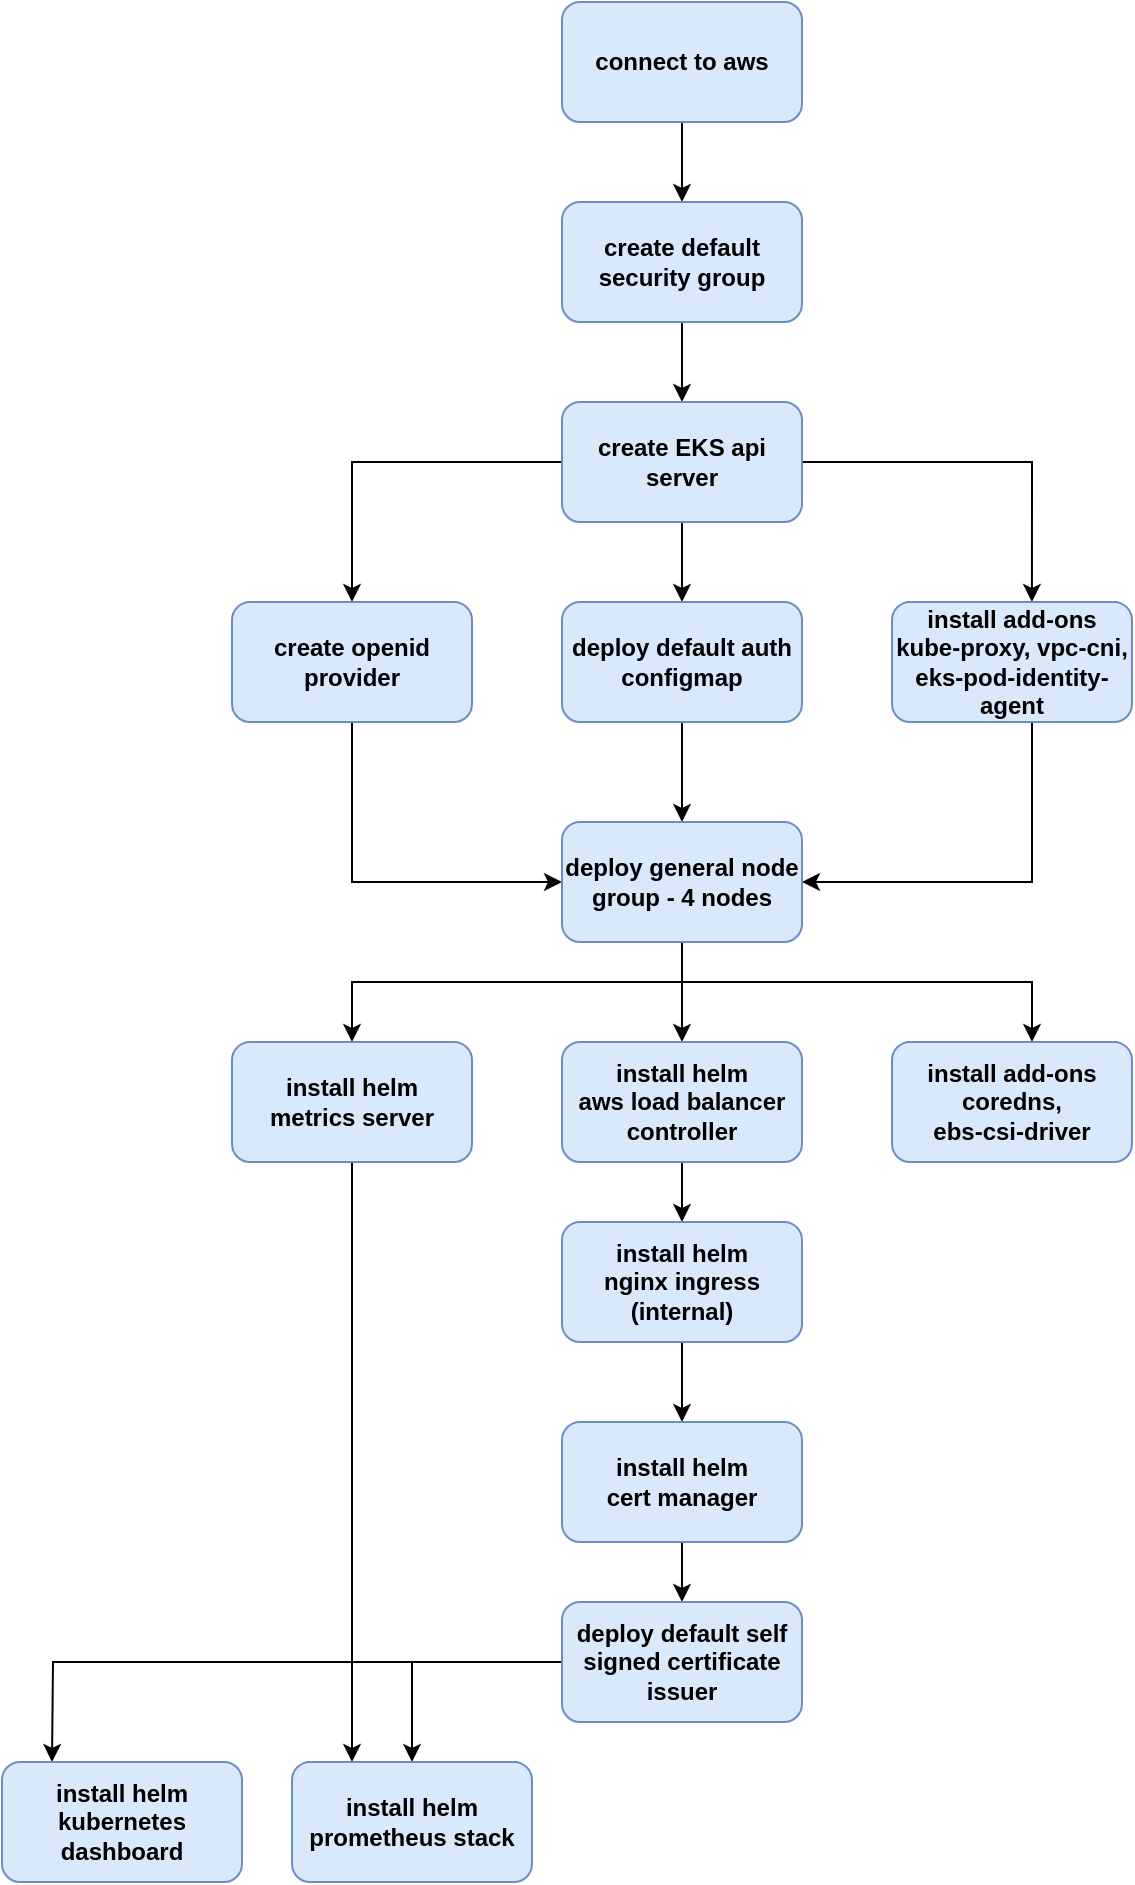 <mxfile version="19.0.3" type="device"><diagram id="_W3mG9sicVssI24Xwgck" name="Page-1"><mxGraphModel dx="1426" dy="852" grid="1" gridSize="10" guides="1" tooltips="1" connect="1" arrows="1" fold="1" page="1" pageScale="1" pageWidth="850" pageHeight="1100" math="0" shadow="0"><root><mxCell id="0"/><mxCell id="1" parent="0"/><mxCell id="64yrPSn9jus0RgnHQVA1-11" style="edgeStyle=orthogonalEdgeStyle;rounded=0;orthogonalLoop=1;jettySize=auto;html=1;entryX=0.5;entryY=0;entryDx=0;entryDy=0;" edge="1" parent="1" source="64yrPSn9jus0RgnHQVA1-1" target="64yrPSn9jus0RgnHQVA1-2"><mxGeometry relative="1" as="geometry"/></mxCell><mxCell id="64yrPSn9jus0RgnHQVA1-1" value="&lt;b&gt;connect to aws&lt;/b&gt;" style="rounded=1;whiteSpace=wrap;html=1;fillColor=#dae8fc;strokeColor=#6c8ebf;" vertex="1" parent="1"><mxGeometry x="355" y="60" width="120" height="60" as="geometry"/></mxCell><mxCell id="64yrPSn9jus0RgnHQVA1-10" style="edgeStyle=orthogonalEdgeStyle;rounded=0;orthogonalLoop=1;jettySize=auto;html=1;" edge="1" parent="1" source="64yrPSn9jus0RgnHQVA1-2" target="64yrPSn9jus0RgnHQVA1-3"><mxGeometry relative="1" as="geometry"/></mxCell><mxCell id="64yrPSn9jus0RgnHQVA1-2" value="&lt;b&gt;create default security group&lt;br&gt;&lt;/b&gt;" style="rounded=1;whiteSpace=wrap;html=1;fillColor=#dae8fc;strokeColor=#6c8ebf;" vertex="1" parent="1"><mxGeometry x="355" y="160" width="120" height="60" as="geometry"/></mxCell><mxCell id="64yrPSn9jus0RgnHQVA1-7" style="edgeStyle=orthogonalEdgeStyle;rounded=0;orthogonalLoop=1;jettySize=auto;html=1;entryX=0.5;entryY=0;entryDx=0;entryDy=0;" edge="1" parent="1" source="64yrPSn9jus0RgnHQVA1-3" target="64yrPSn9jus0RgnHQVA1-4"><mxGeometry relative="1" as="geometry"/></mxCell><mxCell id="64yrPSn9jus0RgnHQVA1-8" style="edgeStyle=orthogonalEdgeStyle;rounded=0;orthogonalLoop=1;jettySize=auto;html=1;" edge="1" parent="1" source="64yrPSn9jus0RgnHQVA1-3" target="64yrPSn9jus0RgnHQVA1-5"><mxGeometry relative="1" as="geometry"/></mxCell><mxCell id="64yrPSn9jus0RgnHQVA1-9" style="edgeStyle=orthogonalEdgeStyle;rounded=0;orthogonalLoop=1;jettySize=auto;html=1;entryX=0.583;entryY=0;entryDx=0;entryDy=0;entryPerimeter=0;" edge="1" parent="1" source="64yrPSn9jus0RgnHQVA1-3" target="64yrPSn9jus0RgnHQVA1-6"><mxGeometry relative="1" as="geometry"/></mxCell><mxCell id="64yrPSn9jus0RgnHQVA1-3" value="&lt;b&gt;create EKS api server&lt;br&gt;&lt;/b&gt;" style="rounded=1;whiteSpace=wrap;html=1;fillColor=#dae8fc;strokeColor=#6c8ebf;" vertex="1" parent="1"><mxGeometry x="355" y="260" width="120" height="60" as="geometry"/></mxCell><mxCell id="64yrPSn9jus0RgnHQVA1-14" style="edgeStyle=orthogonalEdgeStyle;rounded=0;orthogonalLoop=1;jettySize=auto;html=1;entryX=0;entryY=0.5;entryDx=0;entryDy=0;" edge="1" parent="1" source="64yrPSn9jus0RgnHQVA1-4" target="64yrPSn9jus0RgnHQVA1-12"><mxGeometry relative="1" as="geometry"><Array as="points"><mxPoint x="250" y="500"/></Array></mxGeometry></mxCell><mxCell id="64yrPSn9jus0RgnHQVA1-4" value="&lt;b&gt;create openid provider&lt;br&gt;&lt;/b&gt;" style="rounded=1;whiteSpace=wrap;html=1;fillColor=#dae8fc;strokeColor=#6c8ebf;" vertex="1" parent="1"><mxGeometry x="190" y="360" width="120" height="60" as="geometry"/></mxCell><mxCell id="64yrPSn9jus0RgnHQVA1-13" style="edgeStyle=orthogonalEdgeStyle;rounded=0;orthogonalLoop=1;jettySize=auto;html=1;entryX=0.5;entryY=0;entryDx=0;entryDy=0;" edge="1" parent="1" source="64yrPSn9jus0RgnHQVA1-5" target="64yrPSn9jus0RgnHQVA1-12"><mxGeometry relative="1" as="geometry"/></mxCell><mxCell id="64yrPSn9jus0RgnHQVA1-5" value="&lt;b&gt;deploy default auth configmap&lt;br&gt;&lt;/b&gt;" style="rounded=1;whiteSpace=wrap;html=1;fillColor=#dae8fc;strokeColor=#6c8ebf;" vertex="1" parent="1"><mxGeometry x="355" y="360" width="120" height="60" as="geometry"/></mxCell><mxCell id="64yrPSn9jus0RgnHQVA1-15" style="edgeStyle=orthogonalEdgeStyle;rounded=0;orthogonalLoop=1;jettySize=auto;html=1;entryX=1;entryY=0.5;entryDx=0;entryDy=0;" edge="1" parent="1" source="64yrPSn9jus0RgnHQVA1-6" target="64yrPSn9jus0RgnHQVA1-12"><mxGeometry relative="1" as="geometry"><Array as="points"><mxPoint x="590" y="500"/></Array></mxGeometry></mxCell><mxCell id="64yrPSn9jus0RgnHQVA1-6" value="&lt;b&gt;install add-ons&lt;br&gt;kube-proxy, vpc-cni,&lt;br&gt;eks-pod-identity-agent&lt;br&gt;&lt;/b&gt;" style="rounded=1;whiteSpace=wrap;html=1;fillColor=#dae8fc;strokeColor=#6c8ebf;" vertex="1" parent="1"><mxGeometry x="520" y="360" width="120" height="60" as="geometry"/></mxCell><mxCell id="64yrPSn9jus0RgnHQVA1-22" style="edgeStyle=orthogonalEdgeStyle;rounded=0;orthogonalLoop=1;jettySize=auto;html=1;entryX=0.5;entryY=0;entryDx=0;entryDy=0;" edge="1" parent="1" source="64yrPSn9jus0RgnHQVA1-12" target="64yrPSn9jus0RgnHQVA1-17"><mxGeometry relative="1" as="geometry"><Array as="points"><mxPoint x="415" y="550"/><mxPoint x="250" y="550"/></Array></mxGeometry></mxCell><mxCell id="64yrPSn9jus0RgnHQVA1-24" style="edgeStyle=orthogonalEdgeStyle;rounded=0;orthogonalLoop=1;jettySize=auto;html=1;" edge="1" parent="1" source="64yrPSn9jus0RgnHQVA1-12" target="64yrPSn9jus0RgnHQVA1-16"><mxGeometry relative="1" as="geometry"><Array as="points"><mxPoint x="415" y="550"/><mxPoint x="590" y="550"/></Array></mxGeometry></mxCell><mxCell id="64yrPSn9jus0RgnHQVA1-36" style="edgeStyle=orthogonalEdgeStyle;rounded=0;orthogonalLoop=1;jettySize=auto;html=1;entryX=0.5;entryY=0;entryDx=0;entryDy=0;" edge="1" parent="1" source="64yrPSn9jus0RgnHQVA1-12" target="64yrPSn9jus0RgnHQVA1-18"><mxGeometry relative="1" as="geometry"/></mxCell><mxCell id="64yrPSn9jus0RgnHQVA1-12" value="&lt;b&gt;deploy general node group - 4 nodes&lt;br&gt;&lt;/b&gt;" style="rounded=1;whiteSpace=wrap;html=1;fillColor=#dae8fc;strokeColor=#6c8ebf;" vertex="1" parent="1"><mxGeometry x="355" y="470" width="120" height="60" as="geometry"/></mxCell><mxCell id="64yrPSn9jus0RgnHQVA1-16" value="&lt;b&gt;install add-ons&lt;br&gt;coredns,&lt;br&gt;ebs-csi-driver&lt;br&gt;&lt;/b&gt;" style="rounded=1;whiteSpace=wrap;html=1;fillColor=#dae8fc;strokeColor=#6c8ebf;" vertex="1" parent="1"><mxGeometry x="520" y="580" width="120" height="60" as="geometry"/></mxCell><mxCell id="64yrPSn9jus0RgnHQVA1-40" style="edgeStyle=orthogonalEdgeStyle;rounded=0;orthogonalLoop=1;jettySize=auto;html=1;entryX=0.25;entryY=0;entryDx=0;entryDy=0;" edge="1" parent="1" source="64yrPSn9jus0RgnHQVA1-17" target="64yrPSn9jus0RgnHQVA1-33"><mxGeometry relative="1" as="geometry"/></mxCell><mxCell id="64yrPSn9jus0RgnHQVA1-17" value="&lt;b&gt;install helm&lt;br&gt;metrics server&lt;br&gt;&lt;/b&gt;" style="rounded=1;whiteSpace=wrap;html=1;fillColor=#dae8fc;strokeColor=#6c8ebf;" vertex="1" parent="1"><mxGeometry x="190" y="580" width="120" height="60" as="geometry"/></mxCell><mxCell id="64yrPSn9jus0RgnHQVA1-37" style="edgeStyle=orthogonalEdgeStyle;rounded=0;orthogonalLoop=1;jettySize=auto;html=1;" edge="1" parent="1" source="64yrPSn9jus0RgnHQVA1-18" target="64yrPSn9jus0RgnHQVA1-20"><mxGeometry relative="1" as="geometry"/></mxCell><mxCell id="64yrPSn9jus0RgnHQVA1-18" value="&lt;b&gt;install helm&lt;br&gt;aws load balancer controller&lt;br&gt;&lt;/b&gt;" style="rounded=1;whiteSpace=wrap;html=1;fillColor=#dae8fc;strokeColor=#6c8ebf;" vertex="1" parent="1"><mxGeometry x="355" y="580" width="120" height="60" as="geometry"/></mxCell><mxCell id="64yrPSn9jus0RgnHQVA1-30" style="edgeStyle=orthogonalEdgeStyle;rounded=0;orthogonalLoop=1;jettySize=auto;html=1;entryX=0.5;entryY=0;entryDx=0;entryDy=0;" edge="1" parent="1" source="64yrPSn9jus0RgnHQVA1-20" target="64yrPSn9jus0RgnHQVA1-21"><mxGeometry relative="1" as="geometry"/></mxCell><mxCell id="64yrPSn9jus0RgnHQVA1-20" value="&lt;b&gt;install helm&lt;br&gt;nginx ingress&lt;br&gt;(internal)&lt;br&gt;&lt;/b&gt;" style="rounded=1;whiteSpace=wrap;html=1;fillColor=#dae8fc;strokeColor=#6c8ebf;" vertex="1" parent="1"><mxGeometry x="355" y="670" width="120" height="60" as="geometry"/></mxCell><mxCell id="64yrPSn9jus0RgnHQVA1-28" style="edgeStyle=orthogonalEdgeStyle;rounded=0;orthogonalLoop=1;jettySize=auto;html=1;entryX=0.5;entryY=0;entryDx=0;entryDy=0;" edge="1" parent="1" source="64yrPSn9jus0RgnHQVA1-21" target="64yrPSn9jus0RgnHQVA1-27"><mxGeometry relative="1" as="geometry"/></mxCell><mxCell id="64yrPSn9jus0RgnHQVA1-21" value="&lt;b&gt;install helm&lt;br&gt;cert manager&lt;br&gt;&lt;/b&gt;" style="rounded=1;whiteSpace=wrap;html=1;fillColor=#dae8fc;strokeColor=#6c8ebf;" vertex="1" parent="1"><mxGeometry x="355" y="770" width="120" height="60" as="geometry"/></mxCell><mxCell id="64yrPSn9jus0RgnHQVA1-32" style="edgeStyle=orthogonalEdgeStyle;rounded=0;orthogonalLoop=1;jettySize=auto;html=1;entryX=0.5;entryY=0;entryDx=0;entryDy=0;" edge="1" parent="1" source="64yrPSn9jus0RgnHQVA1-27"><mxGeometry relative="1" as="geometry"><mxPoint x="100" y="940" as="targetPoint"/></mxGeometry></mxCell><mxCell id="64yrPSn9jus0RgnHQVA1-34" style="edgeStyle=orthogonalEdgeStyle;rounded=0;orthogonalLoop=1;jettySize=auto;html=1;entryX=0.5;entryY=0;entryDx=0;entryDy=0;" edge="1" parent="1" source="64yrPSn9jus0RgnHQVA1-27" target="64yrPSn9jus0RgnHQVA1-33"><mxGeometry relative="1" as="geometry"/></mxCell><mxCell id="64yrPSn9jus0RgnHQVA1-27" value="&lt;b&gt;deploy default self signed certificate issuer&lt;br&gt;&lt;/b&gt;" style="rounded=1;whiteSpace=wrap;html=1;fillColor=#dae8fc;strokeColor=#6c8ebf;" vertex="1" parent="1"><mxGeometry x="355" y="860" width="120" height="60" as="geometry"/></mxCell><mxCell id="64yrPSn9jus0RgnHQVA1-31" value="&lt;b&gt;install helm&lt;br&gt;kubernetes dashboard&lt;br&gt;&lt;/b&gt;" style="rounded=1;whiteSpace=wrap;html=1;fillColor=#dae8fc;strokeColor=#6c8ebf;" vertex="1" parent="1"><mxGeometry x="75" y="940" width="120" height="60" as="geometry"/></mxCell><mxCell id="64yrPSn9jus0RgnHQVA1-33" value="&lt;b&gt;install helm&lt;br&gt;prometheus stack&lt;br&gt;&lt;/b&gt;" style="rounded=1;whiteSpace=wrap;html=1;fillColor=#dae8fc;strokeColor=#6c8ebf;" vertex="1" parent="1"><mxGeometry x="220" y="940" width="120" height="60" as="geometry"/></mxCell></root></mxGraphModel></diagram></mxfile>